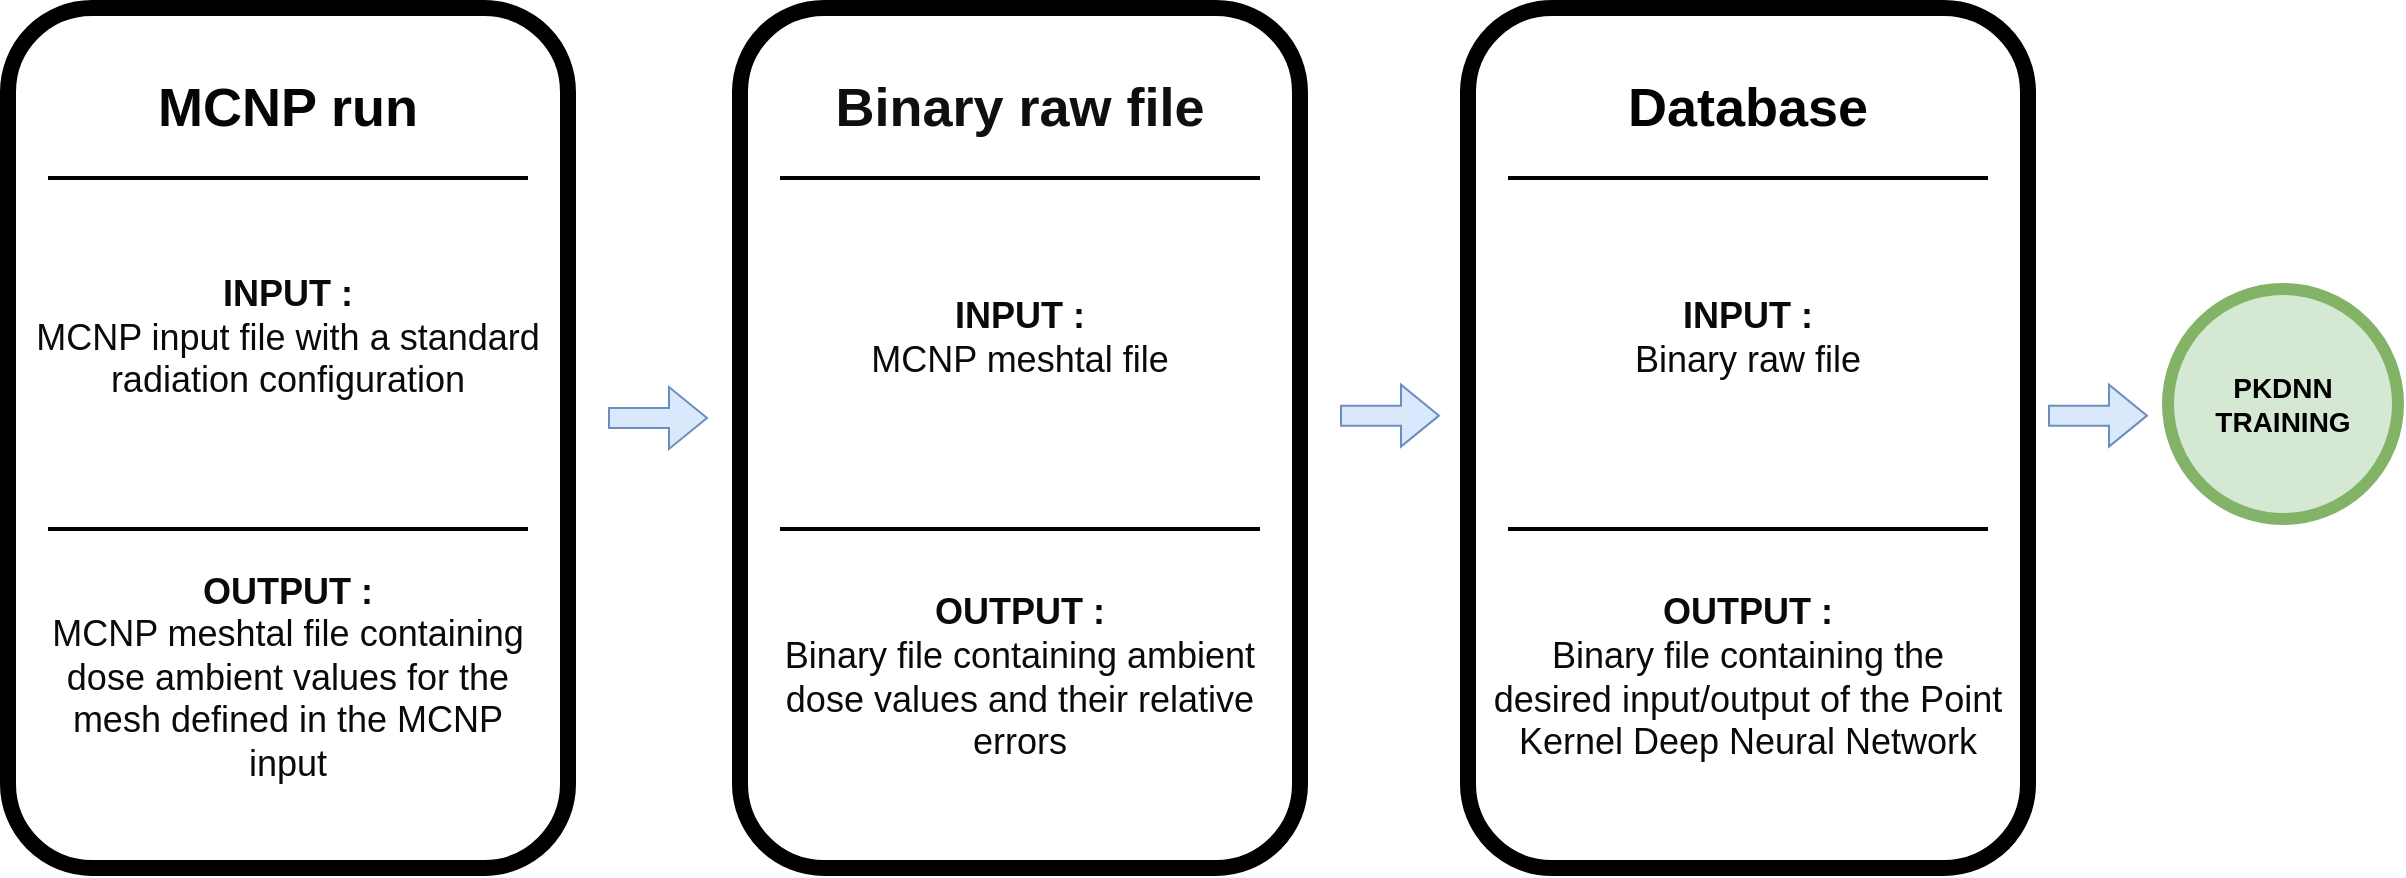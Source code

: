 <mxfile version="21.7.5" type="device">
  <diagram name="Page-1" id="12e1b939-464a-85fe-373e-61e167be1490">
    <mxGraphModel dx="1687" dy="1071" grid="1" gridSize="10" guides="1" tooltips="1" connect="1" arrows="1" fold="1" page="1" pageScale="1.5" pageWidth="1169" pageHeight="826" background="none" math="0" shadow="0">
      <root>
        <mxCell id="0" />
        <mxCell id="1" parent="0" />
        <mxCell id="60da8b9f42644d3a-2" value="" style="whiteSpace=wrap;html=1;rounded=1;shadow=0;strokeWidth=8;fontSize=20;align=center;" parent="1" vertex="1">
          <mxGeometry x="279" y="405" width="280" height="430" as="geometry" />
        </mxCell>
        <mxCell id="60da8b9f42644d3a-3" value="MCNP run" style="text;html=1;strokeColor=none;fillColor=none;align=center;verticalAlign=middle;whiteSpace=wrap;rounded=0;shadow=0;fontSize=27;fontColor=#050505;fontStyle=1" parent="1" vertex="1">
          <mxGeometry x="279" y="425" width="280" height="60" as="geometry" />
        </mxCell>
        <mxCell id="60da8b9f42644d3a-4" value="&lt;font style=&quot;font-size: 18px;&quot;&gt;&lt;b&gt;INPUT :&lt;/b&gt;&lt;br&gt;MCNP input file with a standard radiation configuration&lt;br&gt;&lt;/font&gt;" style="text;html=1;strokeColor=none;fillColor=none;align=center;verticalAlign=middle;whiteSpace=wrap;rounded=0;shadow=0;fontSize=14;fontColor=#0A0A0A;" parent="1" vertex="1">
          <mxGeometry x="289" y="500" width="260" height="140" as="geometry" />
        </mxCell>
        <mxCell id="60da8b9f42644d3a-6" value="" style="line;strokeWidth=2;html=1;rounded=0;shadow=0;fontSize=27;align=center;" parent="1" vertex="1">
          <mxGeometry x="299" y="485" width="240" height="10" as="geometry" />
        </mxCell>
        <mxCell id="60da8b9f42644d3a-7" value="" style="line;strokeWidth=2;html=1;rounded=0;shadow=0;fontSize=27;align=center;" parent="1" vertex="1">
          <mxGeometry x="299" y="660.5" width="240" height="10" as="geometry" />
        </mxCell>
        <mxCell id="60da8b9f42644d3a-17" value="" style="whiteSpace=wrap;html=1;rounded=1;shadow=0;strokeWidth=8;fontSize=20;align=center;" parent="1" vertex="1">
          <mxGeometry x="645" y="405" width="280" height="430" as="geometry" />
        </mxCell>
        <mxCell id="60da8b9f42644d3a-18" value="Binary raw file" style="text;html=1;strokeColor=none;fillColor=none;align=center;verticalAlign=middle;whiteSpace=wrap;rounded=0;shadow=0;fontSize=27;fontColor=#0F0F0F;fontStyle=1" parent="1" vertex="1">
          <mxGeometry x="645" y="425" width="280" height="60" as="geometry" />
        </mxCell>
        <mxCell id="60da8b9f42644d3a-24" value="" style="whiteSpace=wrap;html=1;rounded=1;shadow=0;strokeWidth=8;fontSize=20;align=center;" parent="1" vertex="1">
          <mxGeometry x="1009" y="405" width="280" height="430" as="geometry" />
        </mxCell>
        <mxCell id="60da8b9f42644d3a-25" value="Database" style="text;html=1;strokeColor=none;fillColor=none;align=center;verticalAlign=middle;whiteSpace=wrap;rounded=0;shadow=0;fontSize=27;fontColor=#030303;fontStyle=1" parent="1" vertex="1">
          <mxGeometry x="1009" y="425" width="280" height="60" as="geometry" />
        </mxCell>
        <mxCell id="60da8b9f42644d3a-36" value="&lt;font color=&quot;#000000&quot;&gt;&lt;b&gt;PKDNN TRAINING&lt;/b&gt;&lt;/font&gt;" style="ellipse;whiteSpace=wrap;html=1;rounded=0;shadow=0;strokeWidth=6;fontSize=14;align=center;fillColor=#d5e8d4;strokeColor=#82b366;" parent="1" vertex="1">
          <mxGeometry x="1359" y="545.5" width="115" height="115" as="geometry" />
        </mxCell>
        <mxCell id="6eq-42ANzmisygdSYDYC-3" value="" style="line;strokeWidth=2;html=1;rounded=0;shadow=0;fontSize=27;align=center;" vertex="1" parent="1">
          <mxGeometry x="665" y="485" width="240" height="10" as="geometry" />
        </mxCell>
        <mxCell id="6eq-42ANzmisygdSYDYC-4" value="" style="line;strokeWidth=2;html=1;rounded=0;shadow=0;fontSize=27;align=center;" vertex="1" parent="1">
          <mxGeometry x="665" y="660.5" width="240" height="10" as="geometry" />
        </mxCell>
        <mxCell id="6eq-42ANzmisygdSYDYC-5" value="" style="line;strokeWidth=2;html=1;rounded=0;shadow=0;fontSize=27;align=center;" vertex="1" parent="1">
          <mxGeometry x="1029" y="485" width="240" height="10" as="geometry" />
        </mxCell>
        <mxCell id="6eq-42ANzmisygdSYDYC-6" value="" style="line;strokeWidth=2;html=1;rounded=0;shadow=0;fontSize=27;align=center;" vertex="1" parent="1">
          <mxGeometry x="1029" y="660.5" width="240" height="10" as="geometry" />
        </mxCell>
        <mxCell id="6eq-42ANzmisygdSYDYC-7" value="&lt;font style=&quot;font-size: 18px;&quot;&gt;&lt;b&gt;OUTPUT :&lt;/b&gt;&lt;br&gt;MCNP meshtal file containing dose ambient values for the mesh defined in the MCNP input&lt;/font&gt;" style="text;html=1;strokeColor=none;fillColor=none;align=center;verticalAlign=middle;whiteSpace=wrap;rounded=0;shadow=0;fontSize=14;fontColor=#0A0A0A;" vertex="1" parent="1">
          <mxGeometry x="289" y="680" width="260" height="120" as="geometry" />
        </mxCell>
        <mxCell id="6eq-42ANzmisygdSYDYC-12" value="" style="shape=flexArrow;endArrow=classic;html=1;rounded=0;fillColor=#dae8fc;strokeColor=#6c8ebf;" edge="1" parent="1">
          <mxGeometry width="50" height="50" relative="1" as="geometry">
            <mxPoint x="1299" y="608.82" as="sourcePoint" />
            <mxPoint x="1349" y="608.82" as="targetPoint" />
          </mxGeometry>
        </mxCell>
        <mxCell id="6eq-42ANzmisygdSYDYC-13" value="" style="shape=flexArrow;endArrow=classic;html=1;rounded=0;fillColor=#dae8fc;strokeColor=#6c8ebf;" edge="1" parent="1">
          <mxGeometry width="50" height="50" relative="1" as="geometry">
            <mxPoint x="945" y="608.82" as="sourcePoint" />
            <mxPoint x="995" y="608.82" as="targetPoint" />
          </mxGeometry>
        </mxCell>
        <mxCell id="6eq-42ANzmisygdSYDYC-14" value="" style="shape=flexArrow;endArrow=classic;html=1;rounded=0;fillColor=#dae8fc;strokeColor=#6c8ebf;" edge="1" parent="1">
          <mxGeometry width="50" height="50" relative="1" as="geometry">
            <mxPoint x="579" y="610" as="sourcePoint" />
            <mxPoint x="629" y="610" as="targetPoint" />
          </mxGeometry>
        </mxCell>
        <mxCell id="6eq-42ANzmisygdSYDYC-19" value="&lt;font style=&quot;font-size: 18px;&quot;&gt;&lt;b&gt;INPUT :&lt;/b&gt;&lt;br&gt;MCNP meshtal file&lt;br&gt;&lt;/font&gt;" style="text;html=1;strokeColor=none;fillColor=none;align=center;verticalAlign=middle;whiteSpace=wrap;rounded=0;shadow=0;fontSize=14;fontColor=#0A0A0A;" vertex="1" parent="1">
          <mxGeometry x="655" y="500" width="260" height="140" as="geometry" />
        </mxCell>
        <mxCell id="6eq-42ANzmisygdSYDYC-21" value="&lt;font style=&quot;font-size: 18px;&quot;&gt;&lt;b&gt;INPUT :&lt;/b&gt;&lt;br&gt;Binary raw file&lt;br&gt;&lt;/font&gt;" style="text;html=1;strokeColor=none;fillColor=none;align=center;verticalAlign=middle;whiteSpace=wrap;rounded=0;shadow=0;fontSize=14;fontColor=#0A0A0A;" vertex="1" parent="1">
          <mxGeometry x="1019" y="500" width="260" height="140" as="geometry" />
        </mxCell>
        <mxCell id="6eq-42ANzmisygdSYDYC-23" value="&lt;font style=&quot;font-size: 18px;&quot;&gt;&lt;b&gt;OUTPUT :&lt;/b&gt;&lt;br&gt;Binary file containing ambient dose values and their relative errors&lt;/font&gt;" style="text;html=1;strokeColor=none;fillColor=none;align=center;verticalAlign=middle;whiteSpace=wrap;rounded=0;shadow=0;fontSize=14;fontColor=#0A0A0A;" vertex="1" parent="1">
          <mxGeometry x="655" y="680" width="260" height="120" as="geometry" />
        </mxCell>
        <mxCell id="6eq-42ANzmisygdSYDYC-24" value="&lt;font style=&quot;font-size: 18px;&quot;&gt;&lt;b&gt;OUTPUT :&lt;/b&gt;&lt;br&gt;Binary file containing the desired input/output of the Point Kernel Deep Neural Network&lt;/font&gt;" style="text;html=1;strokeColor=none;fillColor=none;align=center;verticalAlign=middle;whiteSpace=wrap;rounded=0;shadow=0;fontSize=14;fontColor=#0A0A0A;" vertex="1" parent="1">
          <mxGeometry x="1019" y="680" width="260" height="120" as="geometry" />
        </mxCell>
      </root>
    </mxGraphModel>
  </diagram>
</mxfile>
